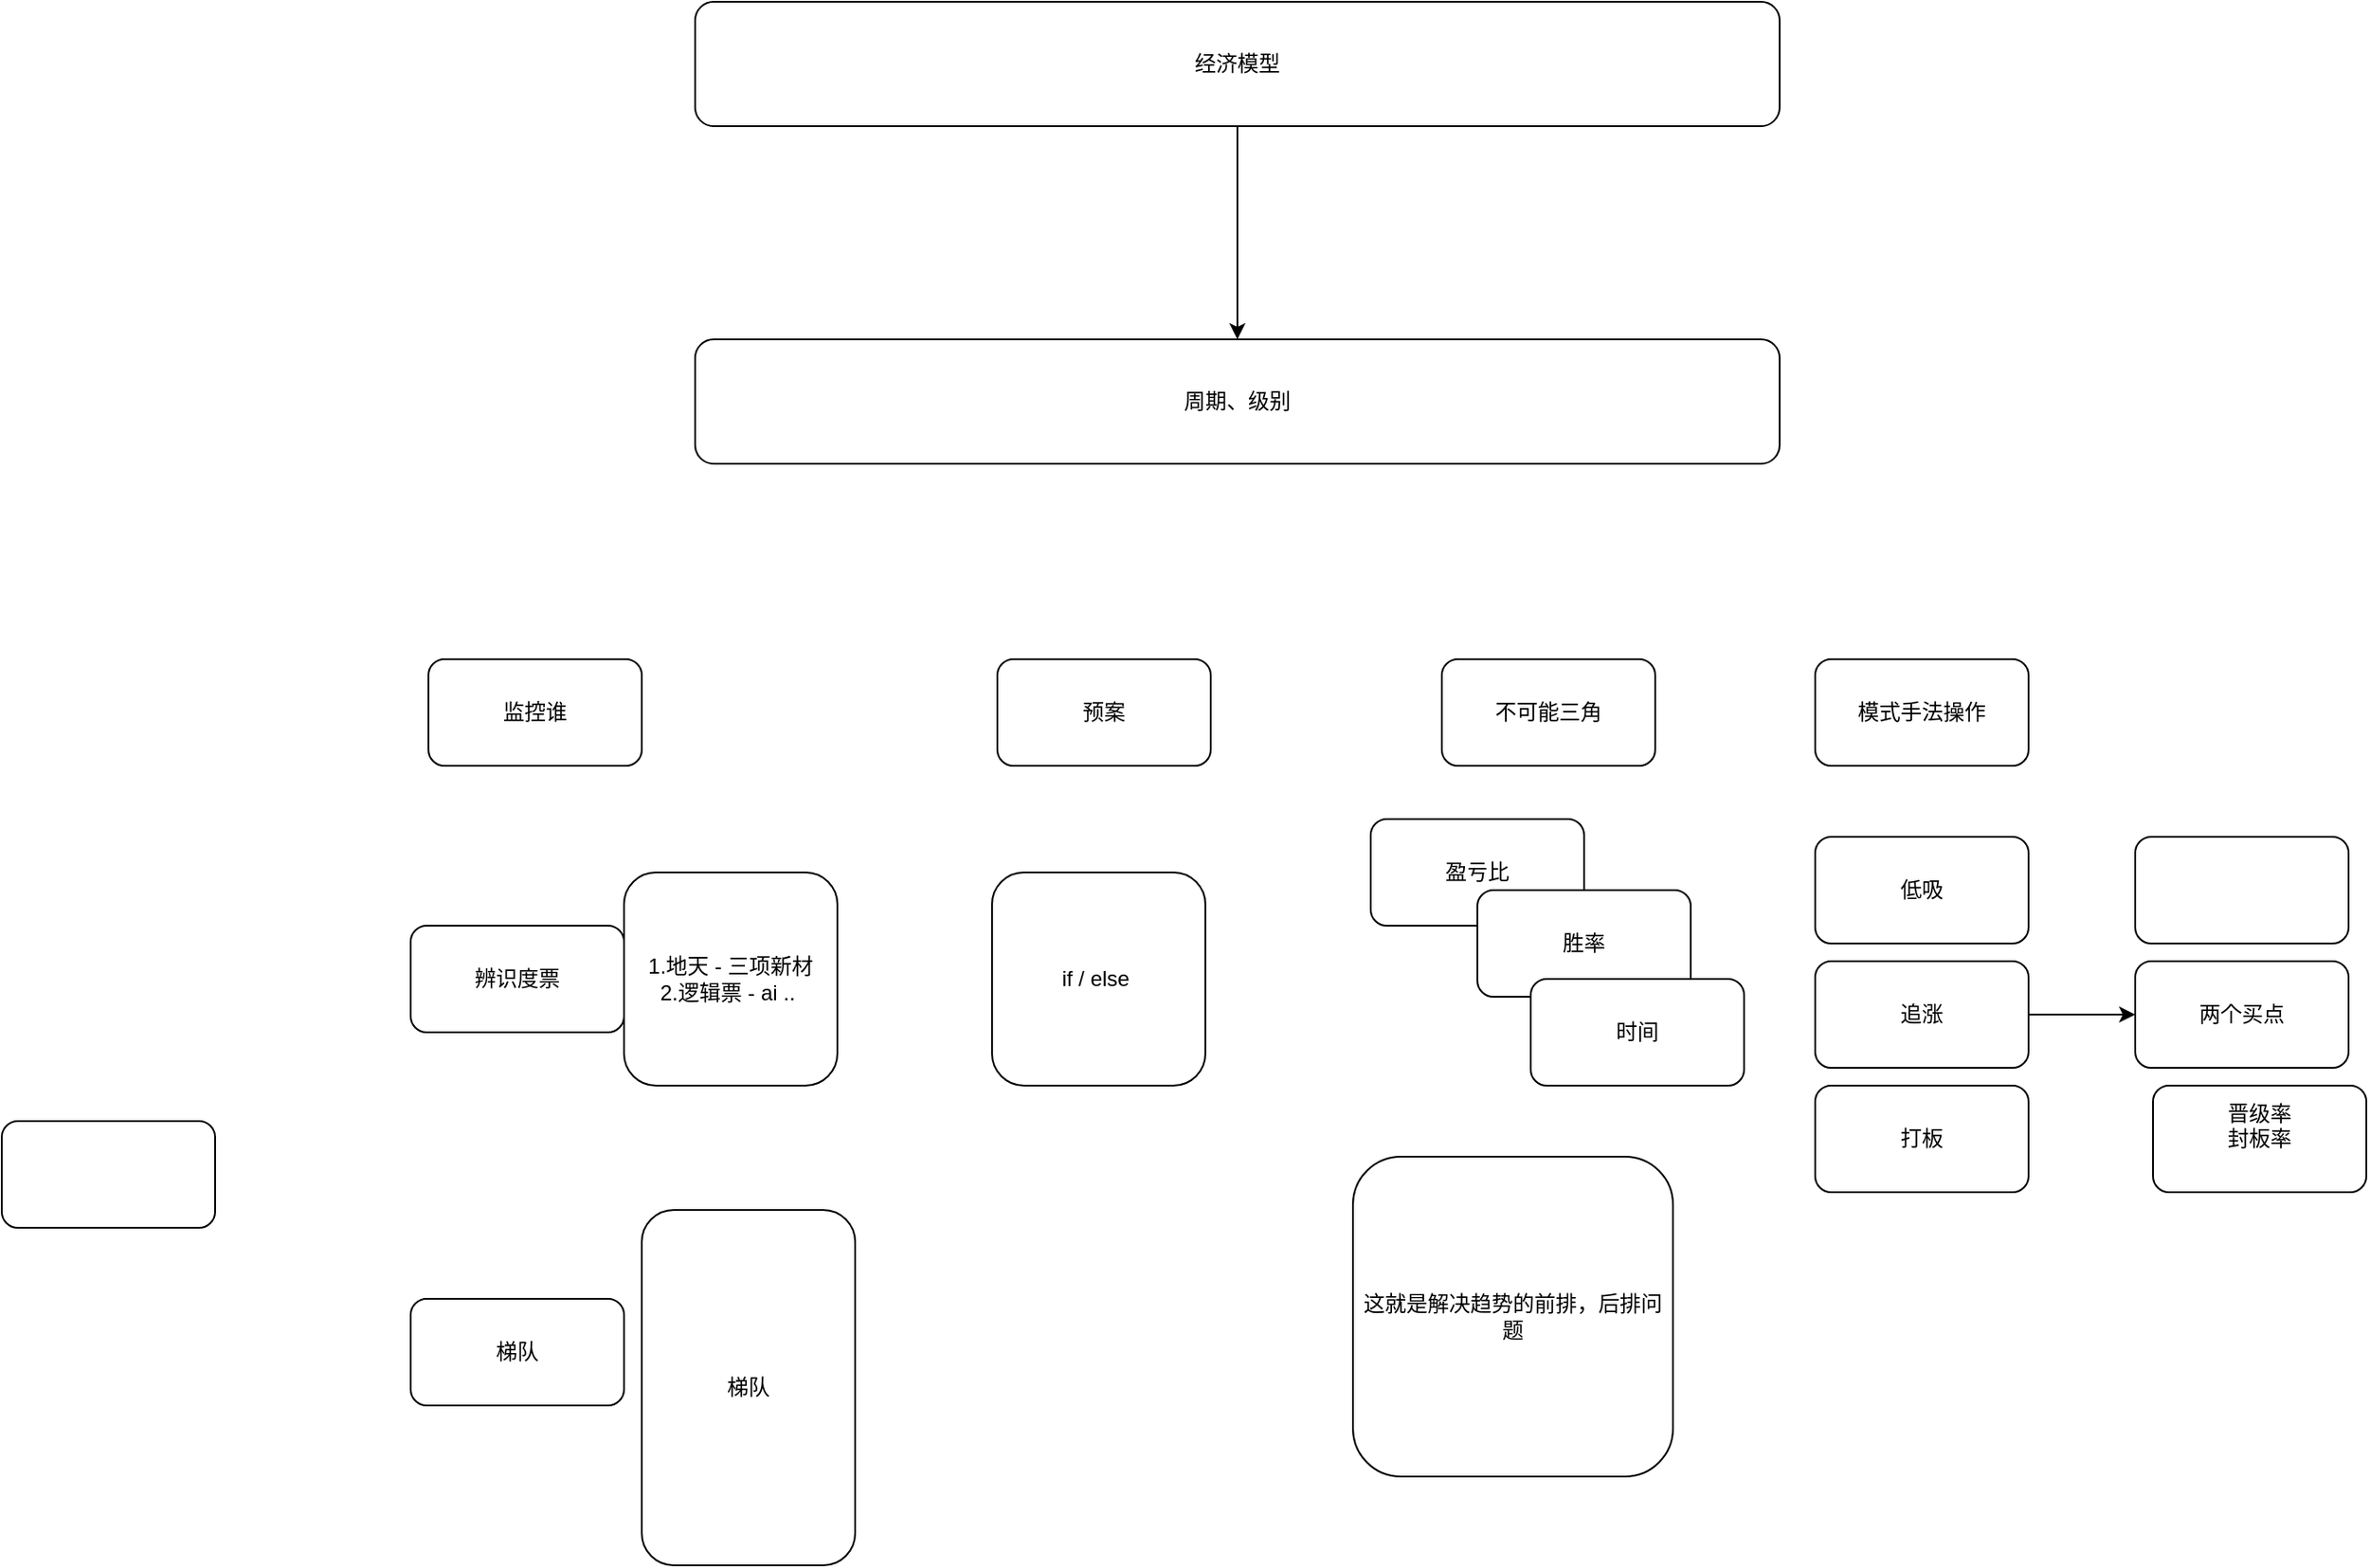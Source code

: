 <mxfile version="24.2.3" type="github">
  <diagram name="第 1 页" id="cFIGKGqqaDF6kSXo0E1u">
    <mxGraphModel dx="1588" dy="1961" grid="1" gridSize="10" guides="1" tooltips="1" connect="1" arrows="1" fold="1" page="1" pageScale="1" pageWidth="827" pageHeight="1169" math="0" shadow="0">
      <root>
        <mxCell id="0" />
        <mxCell id="1" parent="0" />
        <mxCell id="xZaFet4aV3dl0UE3ZgOh-1" value="" style="rounded=1;whiteSpace=wrap;html=1;" vertex="1" parent="1">
          <mxGeometry x="150" y="260" width="120" height="60" as="geometry" />
        </mxCell>
        <mxCell id="xZaFet4aV3dl0UE3ZgOh-2" value="辨识度票" style="rounded=1;whiteSpace=wrap;html=1;" vertex="1" parent="1">
          <mxGeometry x="380" y="150" width="120" height="60" as="geometry" />
        </mxCell>
        <mxCell id="xZaFet4aV3dl0UE3ZgOh-3" value="梯队" style="rounded=1;whiteSpace=wrap;html=1;" vertex="1" parent="1">
          <mxGeometry x="380" y="360" width="120" height="60" as="geometry" />
        </mxCell>
        <mxCell id="xZaFet4aV3dl0UE3ZgOh-4" value="1.地天 - 三项新材&lt;div&gt;2.逻辑票 - ai ..&amp;nbsp;&lt;/div&gt;" style="rounded=1;whiteSpace=wrap;html=1;" vertex="1" parent="1">
          <mxGeometry x="500" y="120" width="120" height="120" as="geometry" />
        </mxCell>
        <mxCell id="xZaFet4aV3dl0UE3ZgOh-5" value="监控谁" style="rounded=1;whiteSpace=wrap;html=1;" vertex="1" parent="1">
          <mxGeometry x="390" width="120" height="60" as="geometry" />
        </mxCell>
        <mxCell id="xZaFet4aV3dl0UE3ZgOh-6" value="预案" style="rounded=1;whiteSpace=wrap;html=1;" vertex="1" parent="1">
          <mxGeometry x="710" width="120" height="60" as="geometry" />
        </mxCell>
        <mxCell id="xZaFet4aV3dl0UE3ZgOh-7" value="if / else&amp;nbsp;" style="rounded=1;whiteSpace=wrap;html=1;" vertex="1" parent="1">
          <mxGeometry x="707" y="120" width="120" height="120" as="geometry" />
        </mxCell>
        <mxCell id="xZaFet4aV3dl0UE3ZgOh-10" value="不可能三角" style="rounded=1;whiteSpace=wrap;html=1;" vertex="1" parent="1">
          <mxGeometry x="960" width="120" height="60" as="geometry" />
        </mxCell>
        <mxCell id="xZaFet4aV3dl0UE3ZgOh-11" value="模式手法操作" style="rounded=1;whiteSpace=wrap;html=1;" vertex="1" parent="1">
          <mxGeometry x="1170" width="120" height="60" as="geometry" />
        </mxCell>
        <mxCell id="xZaFet4aV3dl0UE3ZgOh-12" value="低吸" style="rounded=1;whiteSpace=wrap;html=1;" vertex="1" parent="1">
          <mxGeometry x="1170" y="100" width="120" height="60" as="geometry" />
        </mxCell>
        <mxCell id="xZaFet4aV3dl0UE3ZgOh-16" value="" style="edgeStyle=orthogonalEdgeStyle;rounded=0;orthogonalLoop=1;jettySize=auto;html=1;" edge="1" parent="1" source="xZaFet4aV3dl0UE3ZgOh-13" target="xZaFet4aV3dl0UE3ZgOh-15">
          <mxGeometry relative="1" as="geometry" />
        </mxCell>
        <mxCell id="xZaFet4aV3dl0UE3ZgOh-13" value="追涨" style="rounded=1;whiteSpace=wrap;html=1;" vertex="1" parent="1">
          <mxGeometry x="1170" y="170" width="120" height="60" as="geometry" />
        </mxCell>
        <mxCell id="xZaFet4aV3dl0UE3ZgOh-14" value="打板" style="rounded=1;whiteSpace=wrap;html=1;" vertex="1" parent="1">
          <mxGeometry x="1170" y="240" width="120" height="60" as="geometry" />
        </mxCell>
        <mxCell id="xZaFet4aV3dl0UE3ZgOh-15" value="两个买点" style="rounded=1;whiteSpace=wrap;html=1;" vertex="1" parent="1">
          <mxGeometry x="1350" y="170" width="120" height="60" as="geometry" />
        </mxCell>
        <mxCell id="xZaFet4aV3dl0UE3ZgOh-17" value="" style="rounded=1;whiteSpace=wrap;html=1;" vertex="1" parent="1">
          <mxGeometry x="1350" y="100" width="120" height="60" as="geometry" />
        </mxCell>
        <mxCell id="xZaFet4aV3dl0UE3ZgOh-18" value="晋级率&lt;div&gt;封板率&lt;/div&gt;&lt;div&gt;&lt;br&gt;&lt;/div&gt;" style="rounded=1;whiteSpace=wrap;html=1;" vertex="1" parent="1">
          <mxGeometry x="1360" y="240" width="120" height="60" as="geometry" />
        </mxCell>
        <mxCell id="xZaFet4aV3dl0UE3ZgOh-19" value="盈亏比" style="rounded=1;whiteSpace=wrap;html=1;" vertex="1" parent="1">
          <mxGeometry x="920" y="90" width="120" height="60" as="geometry" />
        </mxCell>
        <mxCell id="xZaFet4aV3dl0UE3ZgOh-20" value="胜率" style="rounded=1;whiteSpace=wrap;html=1;" vertex="1" parent="1">
          <mxGeometry x="980" y="130" width="120" height="60" as="geometry" />
        </mxCell>
        <mxCell id="xZaFet4aV3dl0UE3ZgOh-21" value="时间" style="rounded=1;whiteSpace=wrap;html=1;" vertex="1" parent="1">
          <mxGeometry x="1010" y="180" width="120" height="60" as="geometry" />
        </mxCell>
        <mxCell id="xZaFet4aV3dl0UE3ZgOh-22" value="周期、级别" style="rounded=1;whiteSpace=wrap;html=1;" vertex="1" parent="1">
          <mxGeometry x="540" y="-180" width="610" height="70" as="geometry" />
        </mxCell>
        <mxCell id="xZaFet4aV3dl0UE3ZgOh-23" value="梯队" style="rounded=1;whiteSpace=wrap;html=1;" vertex="1" parent="1">
          <mxGeometry x="510" y="310" width="120" height="200" as="geometry" />
        </mxCell>
        <mxCell id="xZaFet4aV3dl0UE3ZgOh-25" style="edgeStyle=orthogonalEdgeStyle;rounded=0;orthogonalLoop=1;jettySize=auto;html=1;exitX=0.5;exitY=1;exitDx=0;exitDy=0;entryX=0.5;entryY=0;entryDx=0;entryDy=0;" edge="1" parent="1" source="xZaFet4aV3dl0UE3ZgOh-24" target="xZaFet4aV3dl0UE3ZgOh-22">
          <mxGeometry relative="1" as="geometry" />
        </mxCell>
        <mxCell id="xZaFet4aV3dl0UE3ZgOh-24" value="经济模型" style="rounded=1;whiteSpace=wrap;html=1;" vertex="1" parent="1">
          <mxGeometry x="540" y="-370" width="610" height="70" as="geometry" />
        </mxCell>
        <mxCell id="xZaFet4aV3dl0UE3ZgOh-26" value="这就是解决趋势的前排，后排问题" style="rounded=1;whiteSpace=wrap;html=1;" vertex="1" parent="1">
          <mxGeometry x="910" y="280" width="180" height="180" as="geometry" />
        </mxCell>
      </root>
    </mxGraphModel>
  </diagram>
</mxfile>
